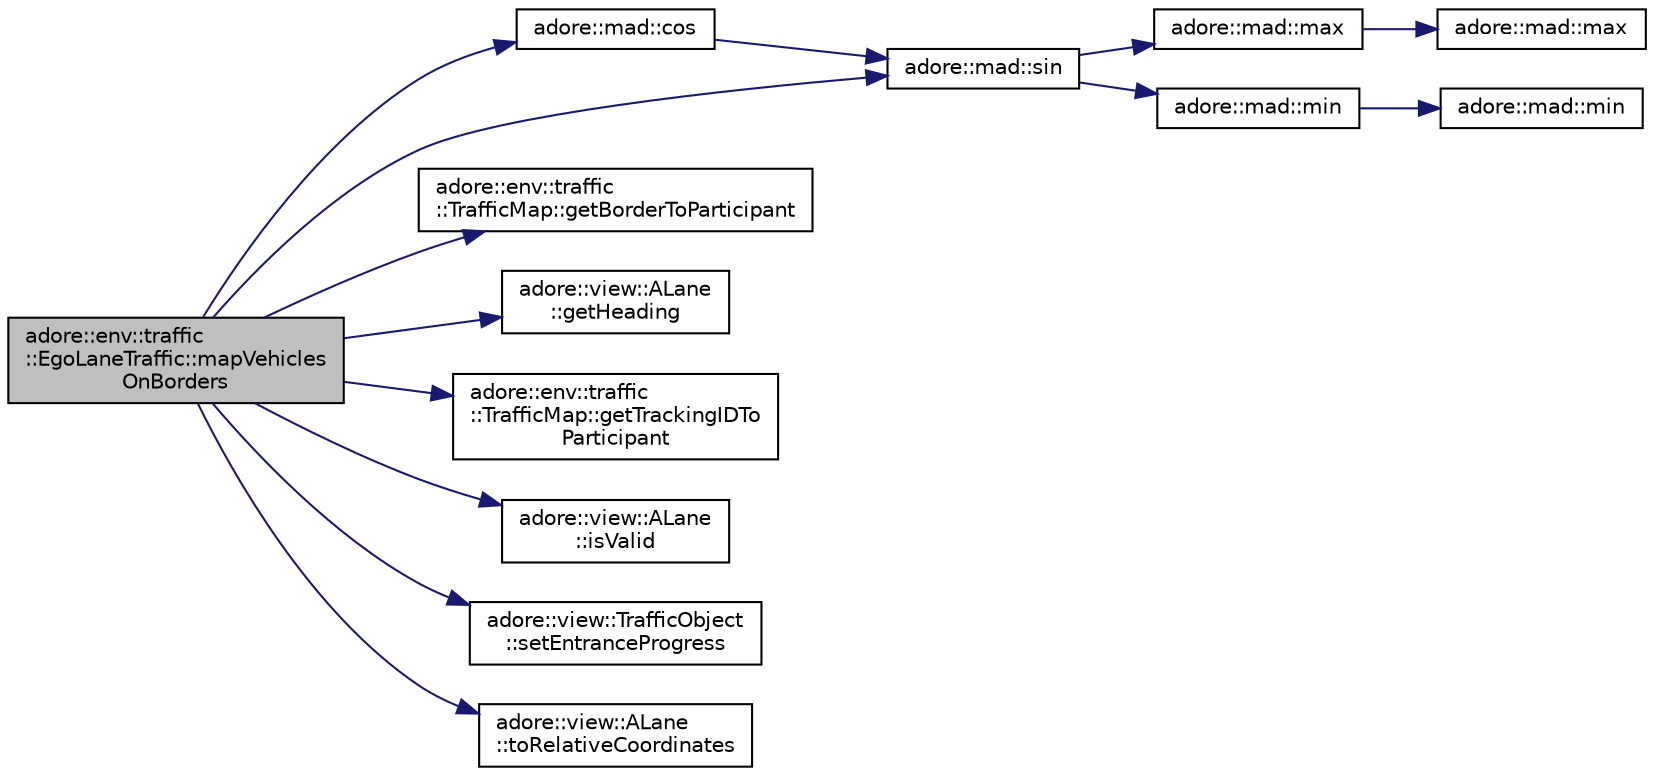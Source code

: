 digraph "adore::env::traffic::EgoLaneTraffic::mapVehiclesOnBorders"
{
 // LATEX_PDF_SIZE
  edge [fontname="Helvetica",fontsize="10",labelfontname="Helvetica",labelfontsize="10"];
  node [fontname="Helvetica",fontsize="10",shape=record];
  rankdir="LR";
  Node1 [label="adore::env::traffic\l::EgoLaneTraffic::mapVehicles\lOnBorders",height=0.2,width=0.4,color="black", fillcolor="grey75", style="filled", fontcolor="black",tooltip="Map vehicles on borders."];
  Node1 -> Node2 [color="midnightblue",fontsize="10",style="solid",fontname="Helvetica"];
  Node2 [label="adore::mad::cos",height=0.2,width=0.4,color="black", fillcolor="white", style="filled",URL="$namespaceadore_1_1mad.html#a70b9fe3efbb34c0f9621147e3456bfa8",tooltip=" "];
  Node2 -> Node3 [color="midnightblue",fontsize="10",style="solid",fontname="Helvetica"];
  Node3 [label="adore::mad::sin",height=0.2,width=0.4,color="black", fillcolor="white", style="filled",URL="$namespaceadore_1_1mad.html#acec540f9bf9b6eb0e027d332d3fe5577",tooltip=" "];
  Node3 -> Node4 [color="midnightblue",fontsize="10",style="solid",fontname="Helvetica"];
  Node4 [label="adore::mad::max",height=0.2,width=0.4,color="black", fillcolor="white", style="filled",URL="$namespaceadore_1_1mad.html#adea062854ef0b105a3fdca8cf2aca945",tooltip=" "];
  Node4 -> Node5 [color="midnightblue",fontsize="10",style="solid",fontname="Helvetica"];
  Node5 [label="adore::mad::max",height=0.2,width=0.4,color="black", fillcolor="white", style="filled",URL="$namespaceadore_1_1mad.html#a618a8842fed7b9375957b1e393c58492",tooltip=" "];
  Node3 -> Node6 [color="midnightblue",fontsize="10",style="solid",fontname="Helvetica"];
  Node6 [label="adore::mad::min",height=0.2,width=0.4,color="black", fillcolor="white", style="filled",URL="$namespaceadore_1_1mad.html#ab58ecb752f9bbfe27832e0a2c0e22c2b",tooltip=" "];
  Node6 -> Node7 [color="midnightblue",fontsize="10",style="solid",fontname="Helvetica"];
  Node7 [label="adore::mad::min",height=0.2,width=0.4,color="black", fillcolor="white", style="filled",URL="$namespaceadore_1_1mad.html#ac61b79c007d1859f93a10c04272095a1",tooltip=" "];
  Node1 -> Node8 [color="midnightblue",fontsize="10",style="solid",fontname="Helvetica"];
  Node8 [label="adore::env::traffic\l::TrafficMap::getBorderToParticipant",height=0.2,width=0.4,color="black", fillcolor="white", style="filled",URL="$classadore_1_1env_1_1traffic_1_1TrafficMap.html#a65357b22897eba5642e046b83966842e",tooltip="Get the border to participant map."];
  Node1 -> Node9 [color="midnightblue",fontsize="10",style="solid",fontname="Helvetica"];
  Node9 [label="adore::view::ALane\l::getHeading",height=0.2,width=0.4,color="black", fillcolor="white", style="filled",URL="$classadore_1_1view_1_1ALane.html#ae633a0321ddfbc46bc041d5f1378077d",tooltip=" "];
  Node1 -> Node10 [color="midnightblue",fontsize="10",style="solid",fontname="Helvetica"];
  Node10 [label="adore::env::traffic\l::TrafficMap::getTrackingIDTo\lParticipant",height=0.2,width=0.4,color="black", fillcolor="white", style="filled",URL="$classadore_1_1env_1_1traffic_1_1TrafficMap.html#ab2abcf62abac32cf73e985754581ff12",tooltip="Get the tracking id to participant map."];
  Node1 -> Node11 [color="midnightblue",fontsize="10",style="solid",fontname="Helvetica"];
  Node11 [label="adore::view::ALane\l::isValid",height=0.2,width=0.4,color="black", fillcolor="white", style="filled",URL="$classadore_1_1view_1_1ALane.html#a7995d6c08470c31414ecd7891ec16f05",tooltip=" "];
  Node1 -> Node12 [color="midnightblue",fontsize="10",style="solid",fontname="Helvetica"];
  Node12 [label="adore::view::TrafficObject\l::setEntranceProgress",height=0.2,width=0.4,color="black", fillcolor="white", style="filled",URL="$structadore_1_1view_1_1TrafficObject.html#a6834fe8f32ffc34978ca5392c19265e9",tooltip=" "];
  Node1 -> Node3 [color="midnightblue",fontsize="10",style="solid",fontname="Helvetica"];
  Node1 -> Node13 [color="midnightblue",fontsize="10",style="solid",fontname="Helvetica"];
  Node13 [label="adore::view::ALane\l::toRelativeCoordinates",height=0.2,width=0.4,color="black", fillcolor="white", style="filled",URL="$classadore_1_1view_1_1ALane.html#a1b5c56e477e4aee683a785f782628b33",tooltip=" "];
}
